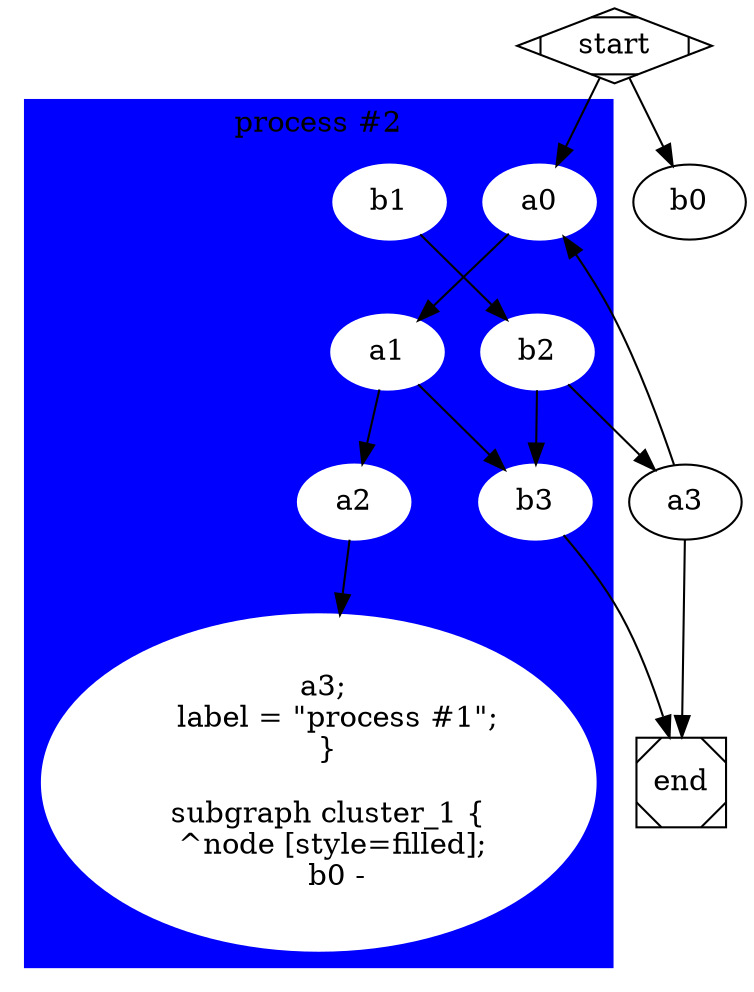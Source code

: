 # http:

digraph G {
  subgraph cluster_0 {
    style=filled;
    color=lightgrey;
    node [style=filled,color=white];
    a0 -> a1 -> a2 ->< a3;
    label = "process #1";
  }

  subgraph cluster_1 {
   ^node [style=filled];
    b0 -> b1 -> b2 -> b3;
    label = "process #2";
    color=blue
  }

  start -> a0;
  start -> b0;
  a1 -> b3;
  b2 -> a3;
  a3 -> a0;
  a3 -> end;
  b3 -> end;

  start [shape=Mdiamond];
  end [shape=Msquare];
}
